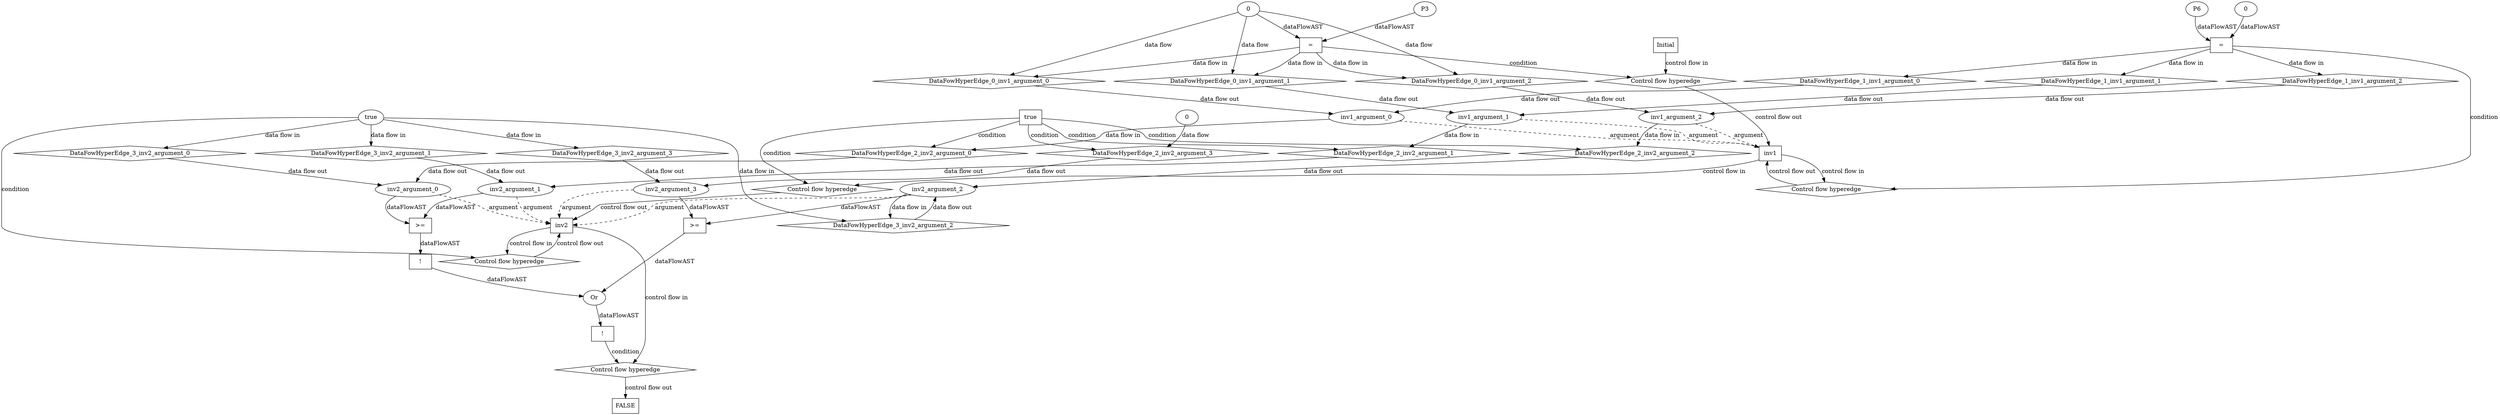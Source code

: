 digraph dag {
"inv1" [label="inv1" nodeName="inv1" class=cfn  shape="rect"];
"inv2" [label="inv2" nodeName="inv2" class=cfn  shape="rect"];
FALSE [label="FALSE" nodeName=FALSE class=cfn  shape="rect"];
Initial [label="Initial" nodeName=Initial class=cfn  shape="rect"];
ControlFowHyperEdge_0 [label="Control flow hyperedge" nodeName=ControlFowHyperEdge_0 class=controlFlowHyperEdge shape="diamond"];
"Initial" -> ControlFowHyperEdge_0 [label="control flow in"]
ControlFowHyperEdge_0 -> "inv1" [label="control flow out"]
ControlFowHyperEdge_1 [label="Control flow hyperedge" nodeName=ControlFowHyperEdge_1 class=controlFlowHyperEdge shape="diamond"];
"inv1" -> ControlFowHyperEdge_1 [label="control flow in"]
ControlFowHyperEdge_1 -> "inv1" [label="control flow out"]
ControlFowHyperEdge_2 [label="Control flow hyperedge" nodeName=ControlFowHyperEdge_2 class=controlFlowHyperEdge shape="diamond"];
"inv1" -> ControlFowHyperEdge_2 [label="control flow in"]
ControlFowHyperEdge_2 -> "inv2" [label="control flow out"]
ControlFowHyperEdge_3 [label="Control flow hyperedge" nodeName=ControlFowHyperEdge_3 class=controlFlowHyperEdge shape="diamond"];
"inv2" -> ControlFowHyperEdge_3 [label="control flow in"]
ControlFowHyperEdge_3 -> "inv2" [label="control flow out"]
ControlFowHyperEdge_4 [label="Control flow hyperedge" nodeName=ControlFowHyperEdge_4 class=controlFlowHyperEdge shape="diamond"];
"inv2" -> ControlFowHyperEdge_4 [label="control flow in"]
ControlFowHyperEdge_4 -> "FALSE" [label="control flow out"]
"inv1_argument_0" [label="inv1_argument_0" nodeName=argument0 class=argument  head="inv1" shape="oval"];
"inv1_argument_0" -> "inv1"[label="argument" style="dashed"]
"inv1_argument_1" [label="inv1_argument_1" nodeName=argument1 class=argument  head="inv1" shape="oval"];
"inv1_argument_1" -> "inv1"[label="argument" style="dashed"]
"inv1_argument_2" [label="inv1_argument_2" nodeName=argument2 class=argument  head="inv1" shape="oval"];
"inv1_argument_2" -> "inv1"[label="argument" style="dashed"]
"inv2_argument_0" [label="inv2_argument_0" nodeName=argument0 class=argument  head="inv2" shape="oval"];
"inv2_argument_0" -> "inv2"[label="argument" style="dashed"]
"inv2_argument_1" [label="inv2_argument_1" nodeName=argument1 class=argument  head="inv2" shape="oval"];
"inv2_argument_1" -> "inv2"[label="argument" style="dashed"]
"inv2_argument_2" [label="inv2_argument_2" nodeName=argument2 class=argument  head="inv2" shape="oval"];
"inv2_argument_2" -> "inv2"[label="argument" style="dashed"]
"inv2_argument_3" [label="inv2_argument_3" nodeName=argument3 class=argument  head="inv2" shape="oval"];
"inv2_argument_3" -> "inv2"[label="argument" style="dashed"]

"xxxinv1___Initial_0xxxguard_0_node_0" [label="=" nodeName="xxxinv1___Initial_0xxxguard_0_node_0" class=Operator  shape="rect"];
"xxxinv1___Initial_0xxxguard_0_node_1" [label="P3" nodeName="xxxinv1___Initial_0xxxguard_0_node_1" class=Constant ];
"xxxinv1___Initial_0xxxguard_0_node_1" -> "xxxinv1___Initial_0xxxguard_0_node_0"[label="dataFlowAST"]
"xxxinv1___Initial_0xxxdataFlow_0_node_0" -> "xxxinv1___Initial_0xxxguard_0_node_0"[label="dataFlowAST"]

"xxxinv1___Initial_0xxxguard_0_node_0" -> "ControlFowHyperEdge_0" [label="condition"];
"xxxinv1___Initial_0xxxdataFlow_0_node_0" [label="0" nodeName="xxxinv1___Initial_0xxxdataFlow_0_node_0" class=Literal ];

"xxxinv1___Initial_0xxxdataFlow_0_node_0" -> "DataFowHyperEdge_0_inv1_argument_0" [label="data flow"];

"xxxinv1___Initial_0xxxdataFlow_0_node_0" -> "DataFowHyperEdge_0_inv1_argument_1" [label="data flow"];

"xxxinv1___Initial_0xxxdataFlow_0_node_0" -> "DataFowHyperEdge_0_inv1_argument_2" [label="data flow"];
"xxxinv1___inv1_1xxxguard_0_node_0" [label="=" nodeName="xxxinv1___inv1_1xxxguard_0_node_0" class=Operator  shape="rect"];
"xxxinv1___inv1_1xxxguard_0_node_1" [label="P6" nodeName="xxxinv1___inv1_1xxxguard_0_node_1" class=Constant ];
"xxxinv1___inv1_1xxxguard_0_node_2" [label="0" nodeName="xxxinv1___inv1_1xxxguard_0_node_2" class=Literal ];
"xxxinv1___inv1_1xxxguard_0_node_1" -> "xxxinv1___inv1_1xxxguard_0_node_0"[label="dataFlowAST"]
"xxxinv1___inv1_1xxxguard_0_node_2" -> "xxxinv1___inv1_1xxxguard_0_node_0"[label="dataFlowAST"]

"xxxinv1___inv1_1xxxguard_0_node_0" -> "ControlFowHyperEdge_1" [label="condition"];
"true_2" [label="true" nodeName="true_2" class=true shape="rect"];
"true_2" -> "ControlFowHyperEdge_2" [label="condition"];
"xxxinv2___inv1_2xxxdataFlow_0_node_0" [label="0" nodeName="xxxinv2___inv1_2xxxdataFlow_0_node_0" class=Literal ];

"xxxinv2___inv1_2xxxdataFlow_0_node_0" -> "DataFowHyperEdge_2_inv2_argument_3" [label="data flow"];
"xxxinv2___inv2_3xxxguard_0_node_0" [label="true" nodeName="xxxinv2___inv2_3xxxguard_0_node_0" class=BoolValue ];

"xxxinv2___inv2_3xxxguard_0_node_0" -> "ControlFowHyperEdge_3" [label="condition"];
"xxxFALSE___inv2_4xxxguard_0_node_0" [label="!" nodeName="xxxFALSE___inv2_4xxxguard_0_node_0" class=Operator shape="rect"];
"xxxFALSE___inv2_4xxxguard_0_node_1" [label="Or" nodeName="xxxFALSE___inv2_4xxxguard_0_node_1" class=Operator ];
"xxxFALSE___inv2_4xxxguard_0_node_2" [label="!" nodeName="xxxFALSE___inv2_4xxxguard_0_node_2" class=Operator shape="rect"];
"xxxFALSE___inv2_4xxxguard_0_node_3" [label=">=" nodeName="xxxFALSE___inv2_4xxxguard_0_node_3" class=Operator  shape="rect"];
"xxxFALSE___inv2_4xxxguard_0_node_6" [label=">=" nodeName="xxxFALSE___inv2_4xxxguard_0_node_6" class=Operator  shape="rect"];
"xxxFALSE___inv2_4xxxguard_0_node_1" -> "xxxFALSE___inv2_4xxxguard_0_node_0"[label="dataFlowAST"]
"xxxFALSE___inv2_4xxxguard_0_node_2" -> "xxxFALSE___inv2_4xxxguard_0_node_1"[label="dataFlowAST"]
"xxxFALSE___inv2_4xxxguard_0_node_6" -> "xxxFALSE___inv2_4xxxguard_0_node_1"[label="dataFlowAST"]
"xxxFALSE___inv2_4xxxguard_0_node_3" -> "xxxFALSE___inv2_4xxxguard_0_node_2"[label="dataFlowAST"]
"inv2_argument_1" -> "xxxFALSE___inv2_4xxxguard_0_node_3"[label="dataFlowAST"]
"inv2_argument_0" -> "xxxFALSE___inv2_4xxxguard_0_node_3"[label="dataFlowAST"]
"inv2_argument_3" -> "xxxFALSE___inv2_4xxxguard_0_node_6"[label="dataFlowAST"]
"inv2_argument_2" -> "xxxFALSE___inv2_4xxxguard_0_node_6"[label="dataFlowAST"]

"xxxFALSE___inv2_4xxxguard_0_node_0" -> "ControlFowHyperEdge_4" [label="condition"];
"DataFowHyperEdge_0_inv1_argument_0" [label="DataFowHyperEdge_0_inv1_argument_0" nodeName="DataFowHyperEdge_0_inv1_argument_0" class=DataFlowHyperedge shape="diamond"];
"DataFowHyperEdge_0_inv1_argument_0" -> "inv1_argument_0"[label="data flow out"]
"xxxinv1___Initial_0xxxguard_0_node_0" -> "DataFowHyperEdge_0_inv1_argument_0"[label="data flow in"]
"DataFowHyperEdge_0_inv1_argument_1" [label="DataFowHyperEdge_0_inv1_argument_1" nodeName="DataFowHyperEdge_0_inv1_argument_1" class=DataFlowHyperedge shape="diamond"];
"DataFowHyperEdge_0_inv1_argument_1" -> "inv1_argument_1"[label="data flow out"]
"xxxinv1___Initial_0xxxguard_0_node_0" -> "DataFowHyperEdge_0_inv1_argument_1"[label="data flow in"]
"DataFowHyperEdge_0_inv1_argument_2" [label="DataFowHyperEdge_0_inv1_argument_2" nodeName="DataFowHyperEdge_0_inv1_argument_2" class=DataFlowHyperedge shape="diamond"];
"DataFowHyperEdge_0_inv1_argument_2" -> "inv1_argument_2"[label="data flow out"]
"xxxinv1___Initial_0xxxguard_0_node_0" -> "DataFowHyperEdge_0_inv1_argument_2"[label="data flow in"]
"DataFowHyperEdge_1_inv1_argument_0" [label="DataFowHyperEdge_1_inv1_argument_0" nodeName="DataFowHyperEdge_1_inv1_argument_0" class=DataFlowHyperedge shape="diamond"];
"DataFowHyperEdge_1_inv1_argument_0" -> "inv1_argument_0"[label="data flow out"]
"xxxinv1___inv1_1xxxguard_0_node_0" -> "DataFowHyperEdge_1_inv1_argument_0"[label="data flow in"]
"DataFowHyperEdge_1_inv1_argument_1" [label="DataFowHyperEdge_1_inv1_argument_1" nodeName="DataFowHyperEdge_1_inv1_argument_1" class=DataFlowHyperedge shape="diamond"];
"DataFowHyperEdge_1_inv1_argument_1" -> "inv1_argument_1"[label="data flow out"]
"xxxinv1___inv1_1xxxguard_0_node_0" -> "DataFowHyperEdge_1_inv1_argument_1"[label="data flow in"]
"DataFowHyperEdge_1_inv1_argument_2" [label="DataFowHyperEdge_1_inv1_argument_2" nodeName="DataFowHyperEdge_1_inv1_argument_2" class=DataFlowHyperedge shape="diamond"];
"DataFowHyperEdge_1_inv1_argument_2" -> "inv1_argument_2"[label="data flow out"]
"xxxinv1___inv1_1xxxguard_0_node_0" -> "DataFowHyperEdge_1_inv1_argument_2"[label="data flow in"]
"DataFowHyperEdge_2_inv2_argument_0" [label="DataFowHyperEdge_2_inv2_argument_0" nodeName="DataFowHyperEdge_2_inv2_argument_0" class=DataFlowHyperedge shape="diamond"];
"DataFowHyperEdge_2_inv2_argument_0" -> "inv2_argument_0"[label="data flow out"]
"true_2" -> "DataFowHyperEdge_2_inv2_argument_0" [label="condition"];
"DataFowHyperEdge_2_inv2_argument_1" [label="DataFowHyperEdge_2_inv2_argument_1" nodeName="DataFowHyperEdge_2_inv2_argument_1" class=DataFlowHyperedge shape="diamond"];
"DataFowHyperEdge_2_inv2_argument_1" -> "inv2_argument_1"[label="data flow out"]
"true_2" -> "DataFowHyperEdge_2_inv2_argument_1" [label="condition"];
"DataFowHyperEdge_2_inv2_argument_2" [label="DataFowHyperEdge_2_inv2_argument_2" nodeName="DataFowHyperEdge_2_inv2_argument_2" class=DataFlowHyperedge shape="diamond"];
"DataFowHyperEdge_2_inv2_argument_2" -> "inv2_argument_2"[label="data flow out"]
"true_2" -> "DataFowHyperEdge_2_inv2_argument_2" [label="condition"];
"DataFowHyperEdge_2_inv2_argument_3" [label="DataFowHyperEdge_2_inv2_argument_3" nodeName="DataFowHyperEdge_2_inv2_argument_3" class=DataFlowHyperedge shape="diamond"];
"DataFowHyperEdge_2_inv2_argument_3" -> "inv2_argument_3"[label="data flow out"]
"true_2" -> "DataFowHyperEdge_2_inv2_argument_3" [label="condition"];
"DataFowHyperEdge_3_inv2_argument_0" [label="DataFowHyperEdge_3_inv2_argument_0" nodeName="DataFowHyperEdge_3_inv2_argument_0" class=DataFlowHyperedge shape="diamond"];
"DataFowHyperEdge_3_inv2_argument_0" -> "inv2_argument_0"[label="data flow out"]
"xxxinv2___inv2_3xxxguard_0_node_0" -> "DataFowHyperEdge_3_inv2_argument_0"[label="data flow in"]
"DataFowHyperEdge_3_inv2_argument_1" [label="DataFowHyperEdge_3_inv2_argument_1" nodeName="DataFowHyperEdge_3_inv2_argument_1" class=DataFlowHyperedge shape="diamond"];
"DataFowHyperEdge_3_inv2_argument_1" -> "inv2_argument_1"[label="data flow out"]
"xxxinv2___inv2_3xxxguard_0_node_0" -> "DataFowHyperEdge_3_inv2_argument_1"[label="data flow in"]
"DataFowHyperEdge_3_inv2_argument_2" [label="DataFowHyperEdge_3_inv2_argument_2" nodeName="DataFowHyperEdge_3_inv2_argument_2" class=DataFlowHyperedge shape="diamond"];
"DataFowHyperEdge_3_inv2_argument_2" -> "inv2_argument_2"[label="data flow out"]
"xxxinv2___inv2_3xxxguard_0_node_0" -> "DataFowHyperEdge_3_inv2_argument_2"[label="data flow in"]
"DataFowHyperEdge_3_inv2_argument_3" [label="DataFowHyperEdge_3_inv2_argument_3" nodeName="DataFowHyperEdge_3_inv2_argument_3" class=DataFlowHyperedge shape="diamond"];
"DataFowHyperEdge_3_inv2_argument_3" -> "inv2_argument_3"[label="data flow out"]
"xxxinv2___inv2_3xxxguard_0_node_0" -> "DataFowHyperEdge_3_inv2_argument_3"[label="data flow in"]
"inv1_argument_0" -> "DataFowHyperEdge_2_inv2_argument_0"[label="data flow in"]
"inv1_argument_1" -> "DataFowHyperEdge_2_inv2_argument_1"[label="data flow in"]
"inv1_argument_2" -> "DataFowHyperEdge_2_inv2_argument_2"[label="data flow in"]
"inv2_argument_2" -> "DataFowHyperEdge_3_inv2_argument_2"[label="data flow in"]




}
